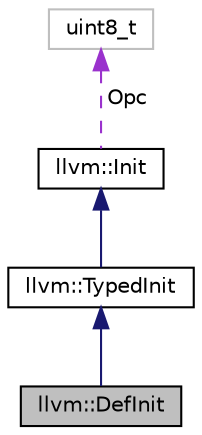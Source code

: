 digraph "llvm::DefInit"
{
 // LATEX_PDF_SIZE
  bgcolor="transparent";
  edge [fontname="Helvetica",fontsize="10",labelfontname="Helvetica",labelfontsize="10"];
  node [fontname="Helvetica",fontsize="10",shape=record];
  Node1 [label="llvm::DefInit",height=0.2,width=0.4,color="black", fillcolor="grey75", style="filled", fontcolor="black",tooltip="AL - Represent a reference to a 'def' in the description."];
  Node2 -> Node1 [dir="back",color="midnightblue",fontsize="10",style="solid",fontname="Helvetica"];
  Node2 [label="llvm::TypedInit",height=0.2,width=0.4,color="black",URL="$classllvm_1_1TypedInit.html",tooltip="This is the common superclass of types that have a specific, explicit type, stored in ValueTy."];
  Node3 -> Node2 [dir="back",color="midnightblue",fontsize="10",style="solid",fontname="Helvetica"];
  Node3 [label="llvm::Init",height=0.2,width=0.4,color="black",URL="$classllvm_1_1Init.html",tooltip=" "];
  Node4 -> Node3 [dir="back",color="darkorchid3",fontsize="10",style="dashed",label=" Opc" ,fontname="Helvetica"];
  Node4 [label="uint8_t",height=0.2,width=0.4,color="grey75",tooltip=" "];
}
